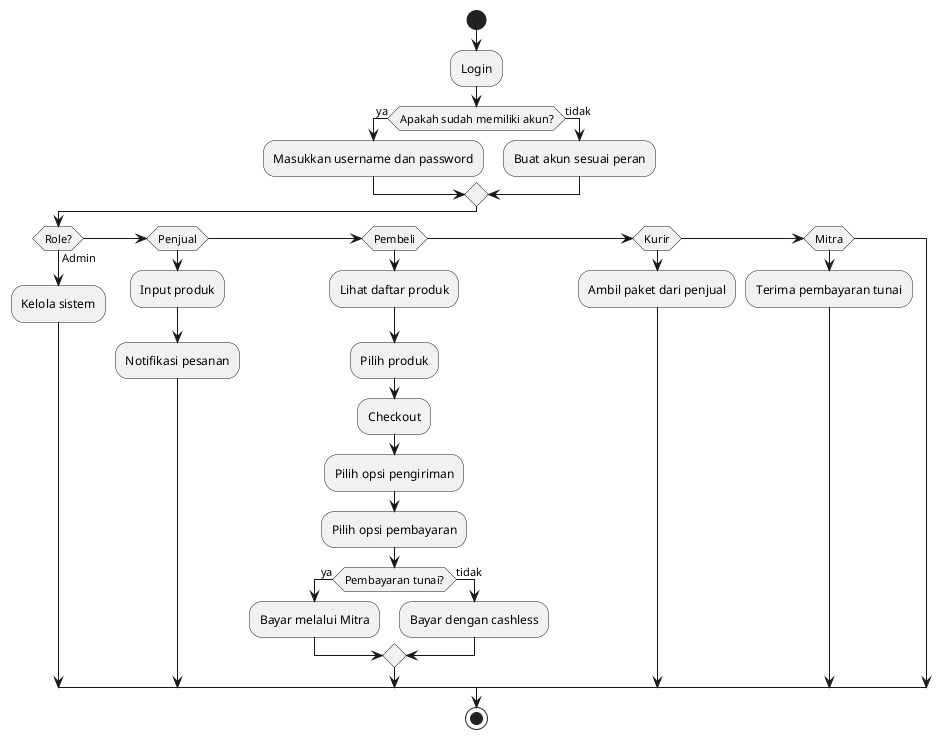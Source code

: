 @startuml
start

:Login;
if (Apakah sudah memiliki akun?) then (ya)
    :Masukkan username dan password;
else (tidak)
    :Buat akun sesuai peran;
endif

if (Role?) then (Admin)
    :Kelola sistem;
elseif (Penjual)
    :Input produk;
    :Notifikasi pesanan;
elseif (Pembeli)
    :Lihat daftar produk;
    :Pilih produk;
    :Checkout;
    :Pilih opsi pengiriman;
    :Pilih opsi pembayaran;
    if (Pembayaran tunai?) then (ya)
        :Bayar melalui Mitra;
    else (tidak)
        :Bayar dengan cashless;
    endif
elseif (Kurir)
    :Ambil paket dari penjual;
elseif (Mitra)
    :Terima pembayaran tunai;
endif

stop
@enduml